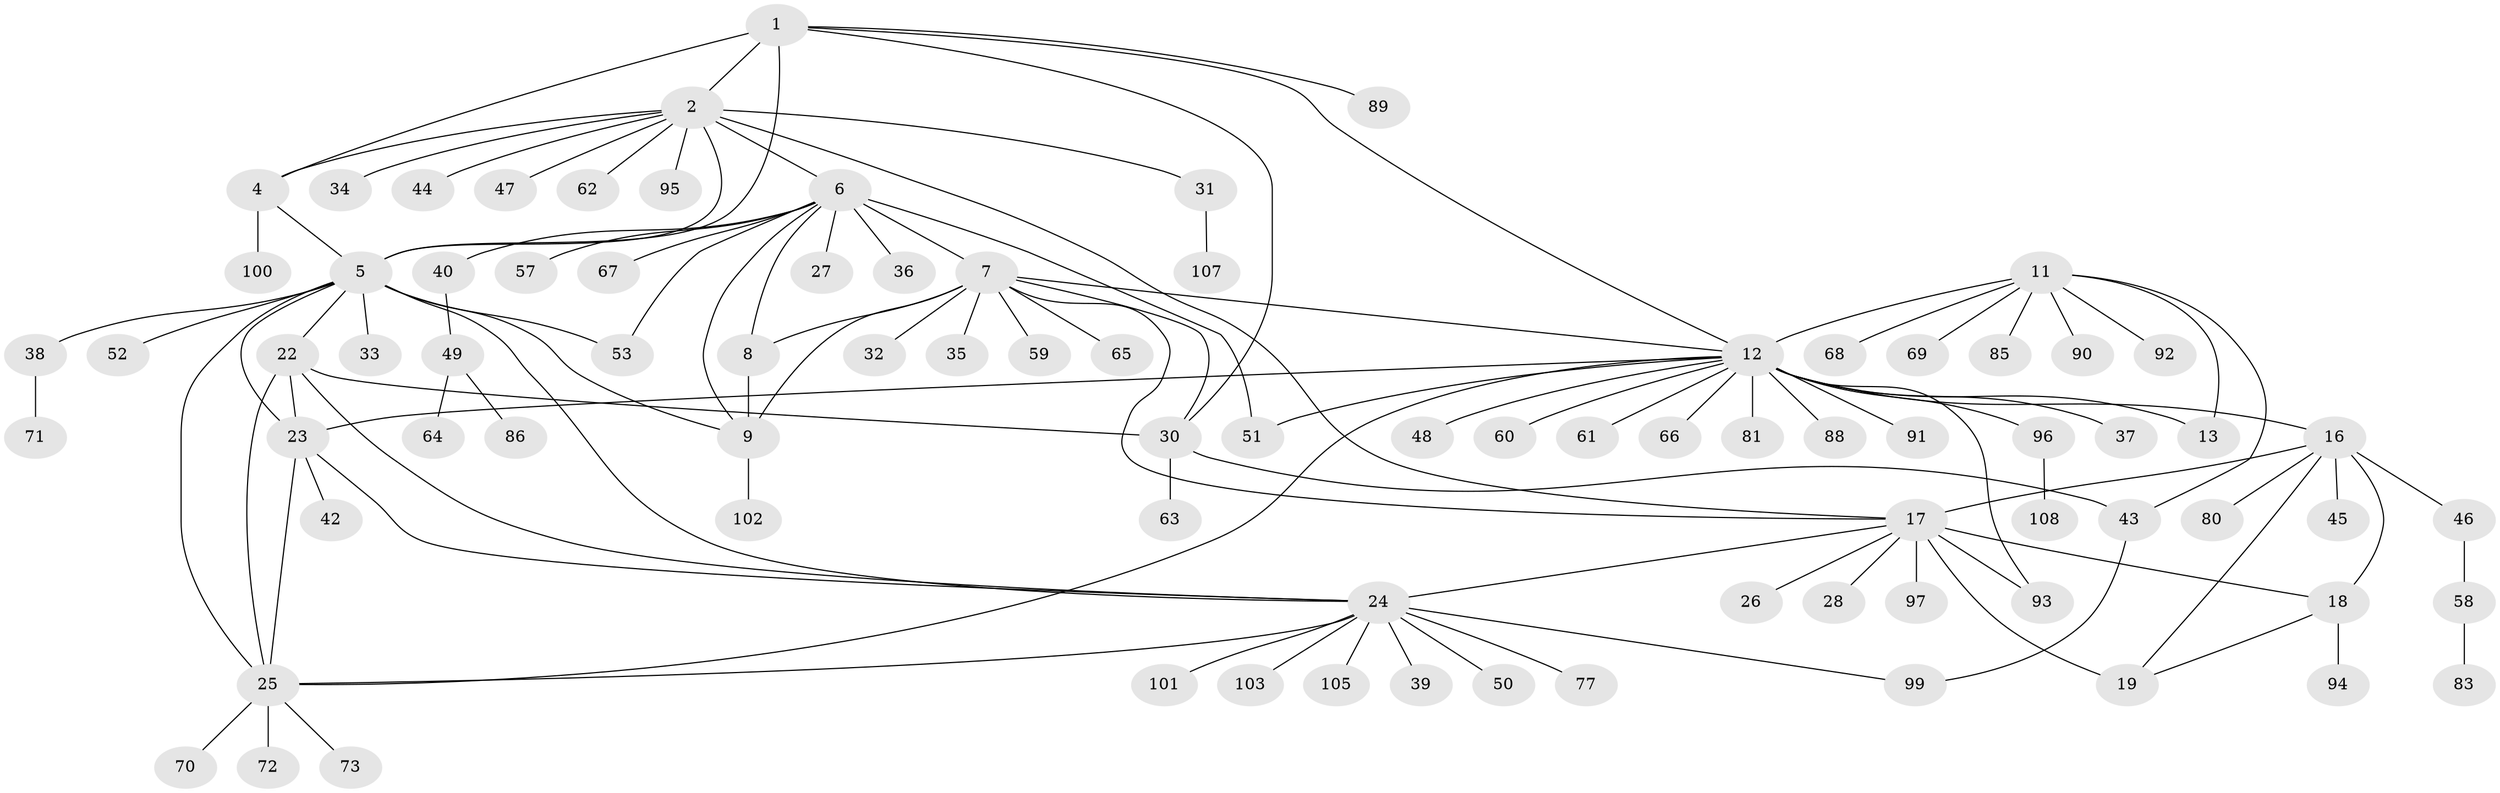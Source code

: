 // original degree distribution, {7: 0.018518518518518517, 6: 0.05555555555555555, 10: 0.009259259259259259, 8: 0.037037037037037035, 13: 0.018518518518518517, 4: 0.05555555555555555, 11: 0.009259259259259259, 16: 0.009259259259259259, 9: 0.027777777777777776, 5: 0.009259259259259259, 1: 0.5740740740740741, 3: 0.027777777777777776, 2: 0.14814814814814814}
// Generated by graph-tools (version 1.1) at 2025/42/03/06/25 10:42:11]
// undirected, 86 vertices, 115 edges
graph export_dot {
graph [start="1"]
  node [color=gray90,style=filled];
  1;
  2 [super="+3"];
  4 [super="+55"];
  5 [super="+21"];
  6 [super="+76"];
  7 [super="+10"];
  8;
  9;
  11 [super="+29"];
  12 [super="+15"];
  13 [super="+14"];
  16 [super="+75"];
  17 [super="+20"];
  18 [super="+106"];
  19;
  22;
  23 [super="+98"];
  24 [super="+74"];
  25 [super="+82"];
  26;
  27;
  28;
  30 [super="+41"];
  31 [super="+56"];
  32;
  33;
  34;
  35;
  36;
  37;
  38 [super="+54"];
  39 [super="+104"];
  40 [super="+84"];
  42;
  43;
  44 [super="+87"];
  45;
  46;
  47;
  48;
  49 [super="+78"];
  50;
  51 [super="+79"];
  52;
  53;
  57;
  58;
  59;
  60;
  61;
  62;
  63;
  64;
  65;
  66;
  67;
  68;
  69;
  70;
  71;
  72;
  73;
  77;
  80;
  81;
  83;
  85;
  86;
  88;
  89;
  90;
  91;
  92;
  93;
  94;
  95;
  96;
  97;
  99;
  100;
  101;
  102;
  103;
  105;
  107;
  108;
  1 -- 2 [weight=2];
  1 -- 4;
  1 -- 5;
  1 -- 30;
  1 -- 89;
  1 -- 12;
  2 -- 4 [weight=2];
  2 -- 5 [weight=2];
  2 -- 17;
  2 -- 31;
  2 -- 34;
  2 -- 6;
  2 -- 44;
  2 -- 47;
  2 -- 62;
  2 -- 95;
  4 -- 5;
  4 -- 100;
  5 -- 33 [weight=2];
  5 -- 38;
  5 -- 52;
  5 -- 9;
  5 -- 53;
  5 -- 22;
  5 -- 23;
  5 -- 24;
  5 -- 25;
  6 -- 7 [weight=2];
  6 -- 8;
  6 -- 9;
  6 -- 27;
  6 -- 36;
  6 -- 40;
  6 -- 51;
  6 -- 53;
  6 -- 57;
  6 -- 67;
  7 -- 8 [weight=2];
  7 -- 9 [weight=2];
  7 -- 35;
  7 -- 59;
  7 -- 65;
  7 -- 32;
  7 -- 17;
  7 -- 12;
  7 -- 30;
  8 -- 9;
  9 -- 102;
  11 -- 12 [weight=2];
  11 -- 13 [weight=2];
  11 -- 43;
  11 -- 68;
  11 -- 69;
  11 -- 85;
  11 -- 90;
  11 -- 92;
  12 -- 13 [weight=4];
  12 -- 37;
  12 -- 48;
  12 -- 60;
  12 -- 81;
  12 -- 66;
  12 -- 16;
  12 -- 88;
  12 -- 25;
  12 -- 91;
  12 -- 93;
  12 -- 96;
  12 -- 61;
  12 -- 23;
  12 -- 51;
  16 -- 17 [weight=2];
  16 -- 18;
  16 -- 19;
  16 -- 45;
  16 -- 46;
  16 -- 80;
  17 -- 18 [weight=2];
  17 -- 19 [weight=2];
  17 -- 97;
  17 -- 24;
  17 -- 26;
  17 -- 28;
  17 -- 93;
  18 -- 19;
  18 -- 94;
  22 -- 23;
  22 -- 24;
  22 -- 25;
  22 -- 30;
  23 -- 24;
  23 -- 25;
  23 -- 42;
  24 -- 25;
  24 -- 39;
  24 -- 50;
  24 -- 77;
  24 -- 99;
  24 -- 101;
  24 -- 103;
  24 -- 105;
  25 -- 70;
  25 -- 72;
  25 -- 73;
  30 -- 43;
  30 -- 63;
  31 -- 107;
  38 -- 71;
  40 -- 49;
  43 -- 99;
  46 -- 58;
  49 -- 64;
  49 -- 86;
  58 -- 83;
  96 -- 108;
}
